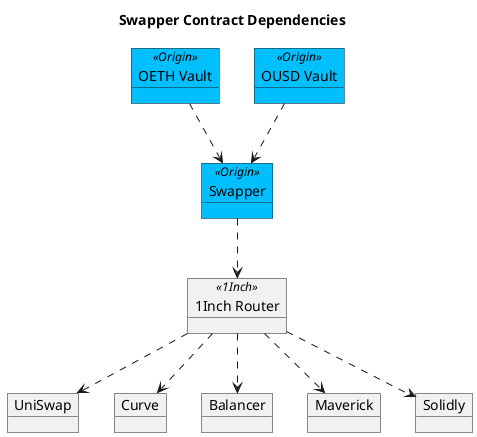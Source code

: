 @startuml

title "Swapper Contract Dependencies"


object "OETH Vault" as oethv <<Origin>> #DeepSkyBlue {
}
' object "OETH Harvester" as oethh <<Origin>> #DeepSkyBlue {
' }

object "OUSD Vault" as ousdv <<Origin>> #DeepSkyBlue {
}
' object "OUSD Harvester" as ousdh <<Origin>> #DeepSkyBlue {
' }

' option 2
object "Swapper" as swapper <<Origin>> #DeepSkyBlue {
}

' option 3
' object "Vault Swapper" as vaultSwapper <<Origin>> #DeepSkyBlue {
' }
' object "Harvester Swapper" as harvesterSwapper <<Origin>> #DeepSkyBlue {
' }

object "1Inch Router" as router <<1Inch>> {
}

object "UniSwap" as dex1 {
}
object "Curve" as dex2 {
}
object "Balancer" as dex3 {
}
object "Maverick" as dex4 {
}
object "Solidly" as dex5 {
}

' option 2
oethv ..> swapper
' oethh ..> swapper
ousdv ..> swapper
' ousdh ..> swapper
swapper ..> router

' option 3
' oethv <.. vaultSwapper
' oethh <.. harvesterSwapper
' ousdv <.. vaultSwapper
' ousdh <.. harvesterSwapper
' vaultSwapper ..> router
' harvesterSwapper ..> router

' option 1
' oethv ..> router
' oethh ..> router
' ousdv ..> router
' ousdh ..> router

router ..> dex1
router ..> dex2
router ..> dex3
router ..> dex4
router ..> dex5

@enduml
